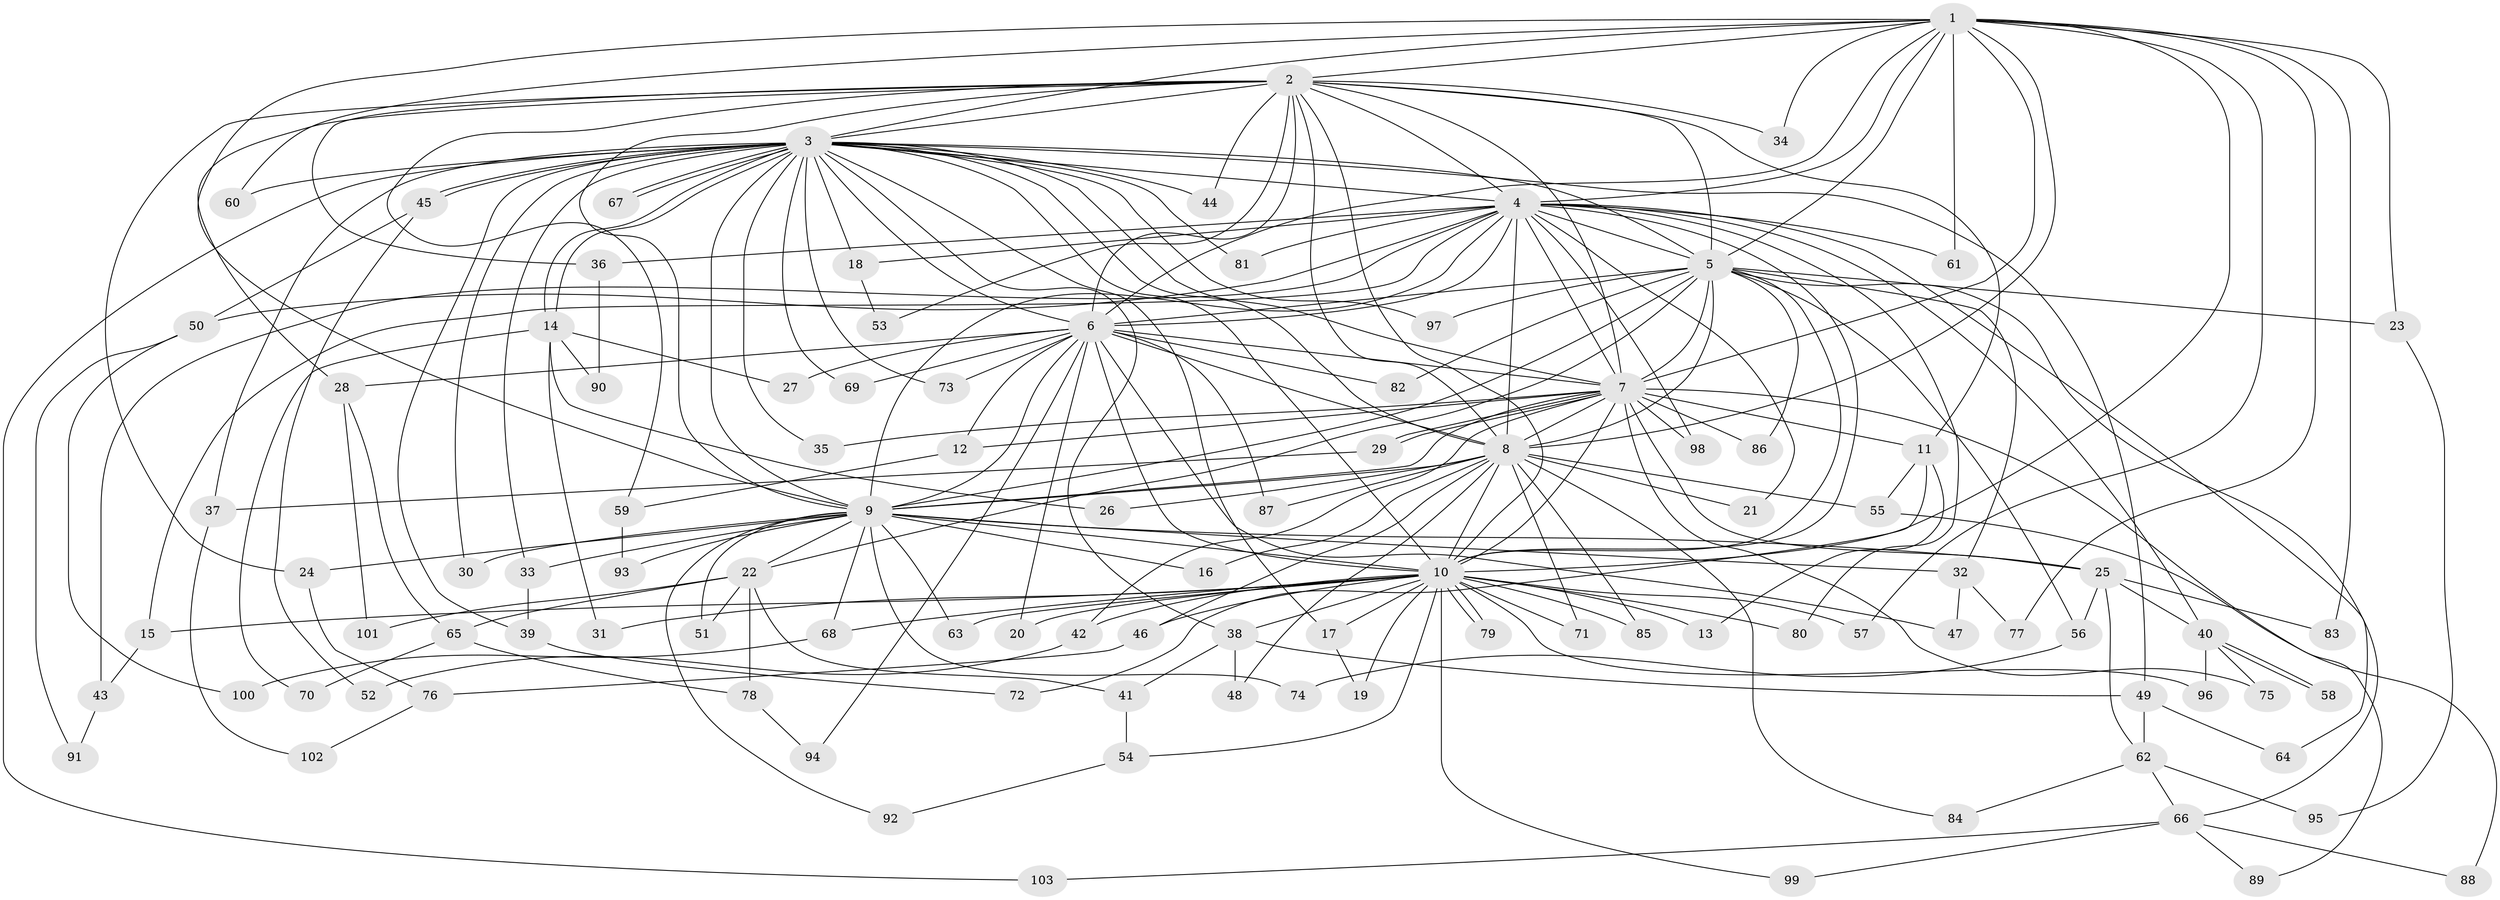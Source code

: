 // coarse degree distribution, {16: 0.0273972602739726, 3: 0.273972602739726, 5: 0.0547945205479452, 20: 0.0136986301369863, 15: 0.0410958904109589, 2: 0.3698630136986301, 6: 0.0547945205479452, 26: 0.0273972602739726, 4: 0.0684931506849315, 1: 0.0410958904109589, 18: 0.0273972602739726}
// Generated by graph-tools (version 1.1) at 2025/36/03/04/25 23:36:29]
// undirected, 103 vertices, 231 edges
graph export_dot {
  node [color=gray90,style=filled];
  1;
  2;
  3;
  4;
  5;
  6;
  7;
  8;
  9;
  10;
  11;
  12;
  13;
  14;
  15;
  16;
  17;
  18;
  19;
  20;
  21;
  22;
  23;
  24;
  25;
  26;
  27;
  28;
  29;
  30;
  31;
  32;
  33;
  34;
  35;
  36;
  37;
  38;
  39;
  40;
  41;
  42;
  43;
  44;
  45;
  46;
  47;
  48;
  49;
  50;
  51;
  52;
  53;
  54;
  55;
  56;
  57;
  58;
  59;
  60;
  61;
  62;
  63;
  64;
  65;
  66;
  67;
  68;
  69;
  70;
  71;
  72;
  73;
  74;
  75;
  76;
  77;
  78;
  79;
  80;
  81;
  82;
  83;
  84;
  85;
  86;
  87;
  88;
  89;
  90;
  91;
  92;
  93;
  94;
  95;
  96;
  97;
  98;
  99;
  100;
  101;
  102;
  103;
  1 -- 2;
  1 -- 3;
  1 -- 4;
  1 -- 5;
  1 -- 6;
  1 -- 7;
  1 -- 8;
  1 -- 9;
  1 -- 10;
  1 -- 23;
  1 -- 34;
  1 -- 57;
  1 -- 60;
  1 -- 61;
  1 -- 77;
  1 -- 83;
  2 -- 3;
  2 -- 4;
  2 -- 5;
  2 -- 6;
  2 -- 7;
  2 -- 8;
  2 -- 9;
  2 -- 10;
  2 -- 11;
  2 -- 24;
  2 -- 28;
  2 -- 34;
  2 -- 36;
  2 -- 44;
  2 -- 53;
  2 -- 59;
  3 -- 4;
  3 -- 5;
  3 -- 6;
  3 -- 7;
  3 -- 8;
  3 -- 9;
  3 -- 10;
  3 -- 14;
  3 -- 14;
  3 -- 17;
  3 -- 18;
  3 -- 30;
  3 -- 33;
  3 -- 35;
  3 -- 37;
  3 -- 38;
  3 -- 39;
  3 -- 44;
  3 -- 45;
  3 -- 45;
  3 -- 49;
  3 -- 60;
  3 -- 67;
  3 -- 67;
  3 -- 69;
  3 -- 73;
  3 -- 81;
  3 -- 97;
  3 -- 103;
  4 -- 5;
  4 -- 6;
  4 -- 7;
  4 -- 8;
  4 -- 9;
  4 -- 10;
  4 -- 15;
  4 -- 18;
  4 -- 21;
  4 -- 36;
  4 -- 40;
  4 -- 43;
  4 -- 50;
  4 -- 61;
  4 -- 64;
  4 -- 80;
  4 -- 81;
  4 -- 98;
  5 -- 6;
  5 -- 7;
  5 -- 8;
  5 -- 9;
  5 -- 10;
  5 -- 22;
  5 -- 23;
  5 -- 32;
  5 -- 56;
  5 -- 66;
  5 -- 82;
  5 -- 86;
  5 -- 97;
  6 -- 7;
  6 -- 8;
  6 -- 9;
  6 -- 10;
  6 -- 12;
  6 -- 20;
  6 -- 27;
  6 -- 28;
  6 -- 47;
  6 -- 69;
  6 -- 73;
  6 -- 82;
  6 -- 87;
  6 -- 94;
  7 -- 8;
  7 -- 9;
  7 -- 10;
  7 -- 11;
  7 -- 12;
  7 -- 25;
  7 -- 29;
  7 -- 29;
  7 -- 35;
  7 -- 42;
  7 -- 75;
  7 -- 86;
  7 -- 89;
  7 -- 98;
  8 -- 9;
  8 -- 10;
  8 -- 16;
  8 -- 21;
  8 -- 26;
  8 -- 46;
  8 -- 48;
  8 -- 55;
  8 -- 71;
  8 -- 84;
  8 -- 85;
  8 -- 87;
  9 -- 10;
  9 -- 16;
  9 -- 22;
  9 -- 24;
  9 -- 25;
  9 -- 30;
  9 -- 32;
  9 -- 33;
  9 -- 51;
  9 -- 63;
  9 -- 68;
  9 -- 74;
  9 -- 92;
  9 -- 93;
  10 -- 13;
  10 -- 15;
  10 -- 17;
  10 -- 19;
  10 -- 20;
  10 -- 31;
  10 -- 38;
  10 -- 42;
  10 -- 46;
  10 -- 54;
  10 -- 57;
  10 -- 63;
  10 -- 68;
  10 -- 71;
  10 -- 79;
  10 -- 79;
  10 -- 80;
  10 -- 85;
  10 -- 96;
  10 -- 99;
  11 -- 13;
  11 -- 55;
  11 -- 72;
  12 -- 59;
  14 -- 26;
  14 -- 27;
  14 -- 31;
  14 -- 70;
  14 -- 90;
  15 -- 43;
  17 -- 19;
  18 -- 53;
  22 -- 41;
  22 -- 51;
  22 -- 65;
  22 -- 78;
  22 -- 101;
  23 -- 95;
  24 -- 76;
  25 -- 40;
  25 -- 56;
  25 -- 62;
  25 -- 83;
  28 -- 65;
  28 -- 101;
  29 -- 37;
  32 -- 47;
  32 -- 77;
  33 -- 39;
  36 -- 90;
  37 -- 102;
  38 -- 41;
  38 -- 48;
  38 -- 49;
  39 -- 72;
  40 -- 58;
  40 -- 58;
  40 -- 75;
  40 -- 96;
  41 -- 54;
  42 -- 52;
  43 -- 91;
  45 -- 50;
  45 -- 52;
  46 -- 76;
  49 -- 62;
  49 -- 64;
  50 -- 91;
  50 -- 100;
  54 -- 92;
  55 -- 88;
  56 -- 74;
  59 -- 93;
  62 -- 66;
  62 -- 84;
  62 -- 95;
  65 -- 70;
  65 -- 78;
  66 -- 88;
  66 -- 89;
  66 -- 99;
  66 -- 103;
  68 -- 100;
  76 -- 102;
  78 -- 94;
}
